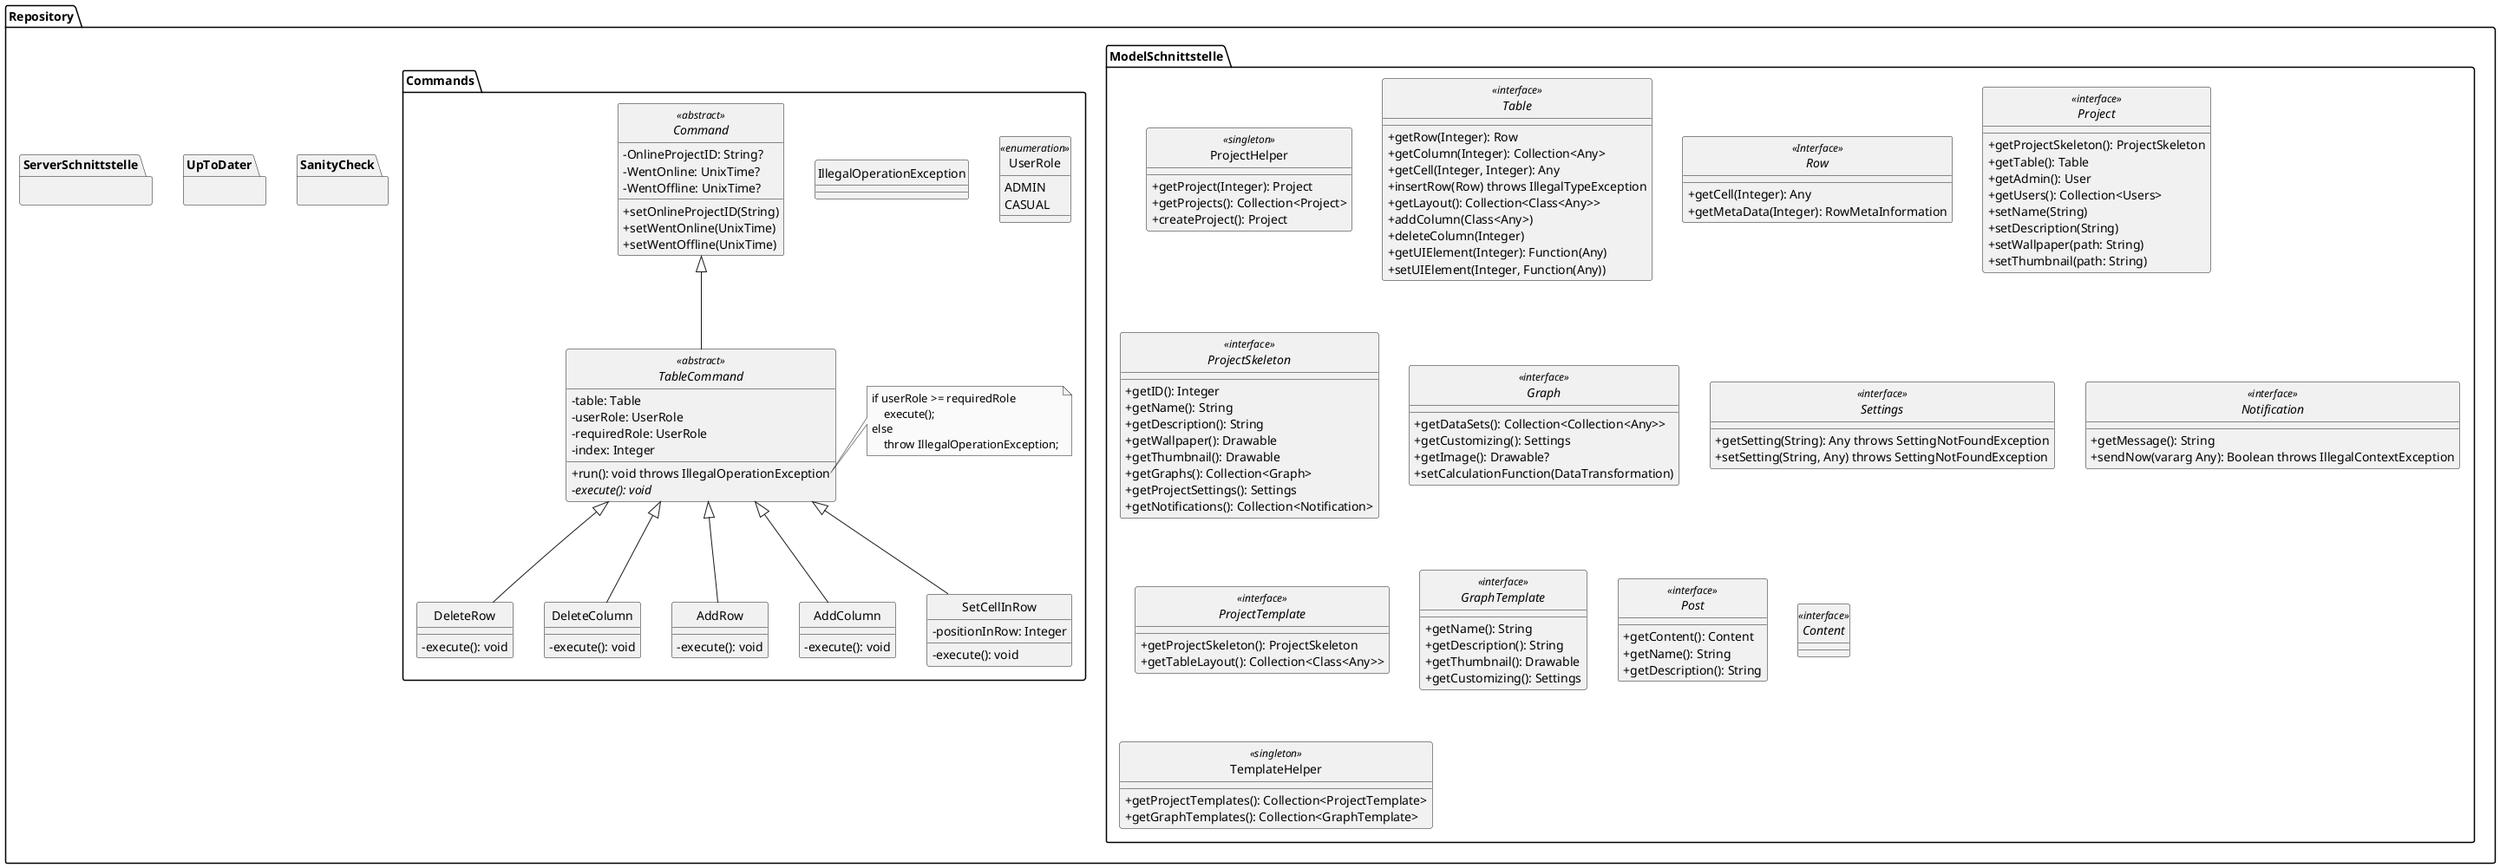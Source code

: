 @startuml

skinparam monochrome true
skinparam shadowing false
skinparam genericDisplay old
skinparam classAttributeIconSize 0
hide circle


package Repository {
    package ModelSchnittstelle {
      class ProjectHelper <<singleton>> {
        +getProject(Integer): Project
        +getProjects(): Collection<Project>
        +createProject(): Project
      }

      interface Table <<interface>> {
        +getRow(Integer): Row
        +getColumn(Integer): Collection<Any>
        +getCell(Integer, Integer): Any
        +insertRow(Row) throws IllegalTypeException
        +getLayout(): Collection<Class<Any>>
        +addColumn(Class<Any>)
        +deleteColumn(Integer)
        'This is something I am not sure about. How do our InputElements look like?
        +getUIElement(Integer): Function(Any)
        +setUIElement(Integer, Function(Any))
      }

      interface Row <<Interface>> {
        +getCell(Integer): Any
        +getMetaData(Integer): RowMetaInformation
      }

      interface Project <<interface>> {
        +getProjectSkeleton(): ProjectSkeleton
        +getTable(): Table
        +getAdmin(): User
        +getUsers(): Collection<Users>
        +setName(String)
        +setDescription(String)
        +setWallpaper(path: String)
        +setThumbnail(path: String)
      }

      interface ProjectSkeleton <<interface>> {
        +getID(): Integer
        +getName(): String
        +getDescription(): String
        +getWallpaper(): Drawable
        +getThumbnail(): Drawable
        +getGraphs(): Collection<Graph>
        +getProjectSettings(): Settings
        +getNotifications(): Collection<Notification>
      }

      interface Graph <<interface>> {
        'Does this always recompute the DataSets? If not how does it decide when to recompute?
        +getDataSets(): Collection<Collection<Any>>
        +getCustomizing(): Settings
        +getImage(): Drawable?
        +setCalculationFunction(DataTransformation)
      }

      interface Settings <<interface>> {
        +getSetting(String): Any throws SettingNotFoundException
        +setSetting(String, Any) throws SettingNotFoundException
      }

      interface Notification <<interface>> {
        +getMessage(): String
        +sendNow(vararg Any): Boolean throws IllegalContextException
      }

      'This is kind of the same as a project without Data. However, a project really isn't
      'a subtype of ProjectTemplate. How do we want to do this? Do we know any Patterns that
      'fit this problem?
      interface ProjectTemplate <<interface>> {
        +getProjectSkeleton(): ProjectSkeleton
        +getTableLayout(): Collection<Class<Any>>
      }

      interface GraphTemplate <<interface>> {
        +getName(): String
        +getDescription(): String
        +getThumbnail(): Drawable
        +getCustomizing(): Settings

      }

      interface Post <<interface>> {
        +getContent(): Content
        +getName(): String
        +getDescription(): String
      }

      interface Content <<interface>> {

      }
      '-von Anton definiert------------------------------------------------------------------------------'
      class TemplateHelper <<singleton>> {
                  +getProjectTemplates(): Collection<ProjectTemplate>
                  +getGraphTemplates(): Collection<GraphTemplate>
                }
    }
'=================================================================================================='
  package SanityCheck {

  }
'=================================================================================================='
  package UpToDater {
        'Wenn ich einmal länger als 72h am Stück offline war merke ich mir diese Intervalle
        'dann Frage ich jemanden auf dem Server an, der in diesen 72h keine Blindspots hat
  }
'=================================================================================================='
package ServerSchnittstelle {

      }
'=================================================================================================='
  package Commands {

    enum UserRole <<enumeration>> {
        ADMIN
        CASUAL
    }

    class IllegalOperationException {
    }

    abstract class Command <<abstract>> {
    -OnlineProjectID: String?
    -WentOnline: UnixTime?
    -WentOffline: UnixTime?

    +setOnlineProjectID(String)
    +setWentOnline(UnixTime)
    +setWentOffline(UnixTime)
    }

    abstract class TableCommand <<abstract>> {
                -table: Table
                -userRole: UserRole
                -requiredRole: UserRole
                -index: Integer

                +run(): void throws IllegalOperationException
                {abstract} -execute(): void
        }
    class DeleteRow {
        -execute(): void
    }
    class DeleteColumn {
        -execute(): void
    }
    class AddRow {
        -execute(): void
    }
    class AddColumn {
        -execute(): void
    }
    class SetCellInRow {
        -positionInRow: Integer
        -execute(): void
    }
    note right of TableCommand::run
    if userRole >= requiredRole
        execute();
    else
        throw IllegalOperationException;
    end note
    Command<|-- TableCommand
    TableCommand <|-- DeleteRow
    TableCommand <|-- DeleteColumn
    TableCommand <|-- AddRow
    TableCommand <|-- AddColumn
    TableCommand <|-- SetCellInRow
  }
}

@enduml